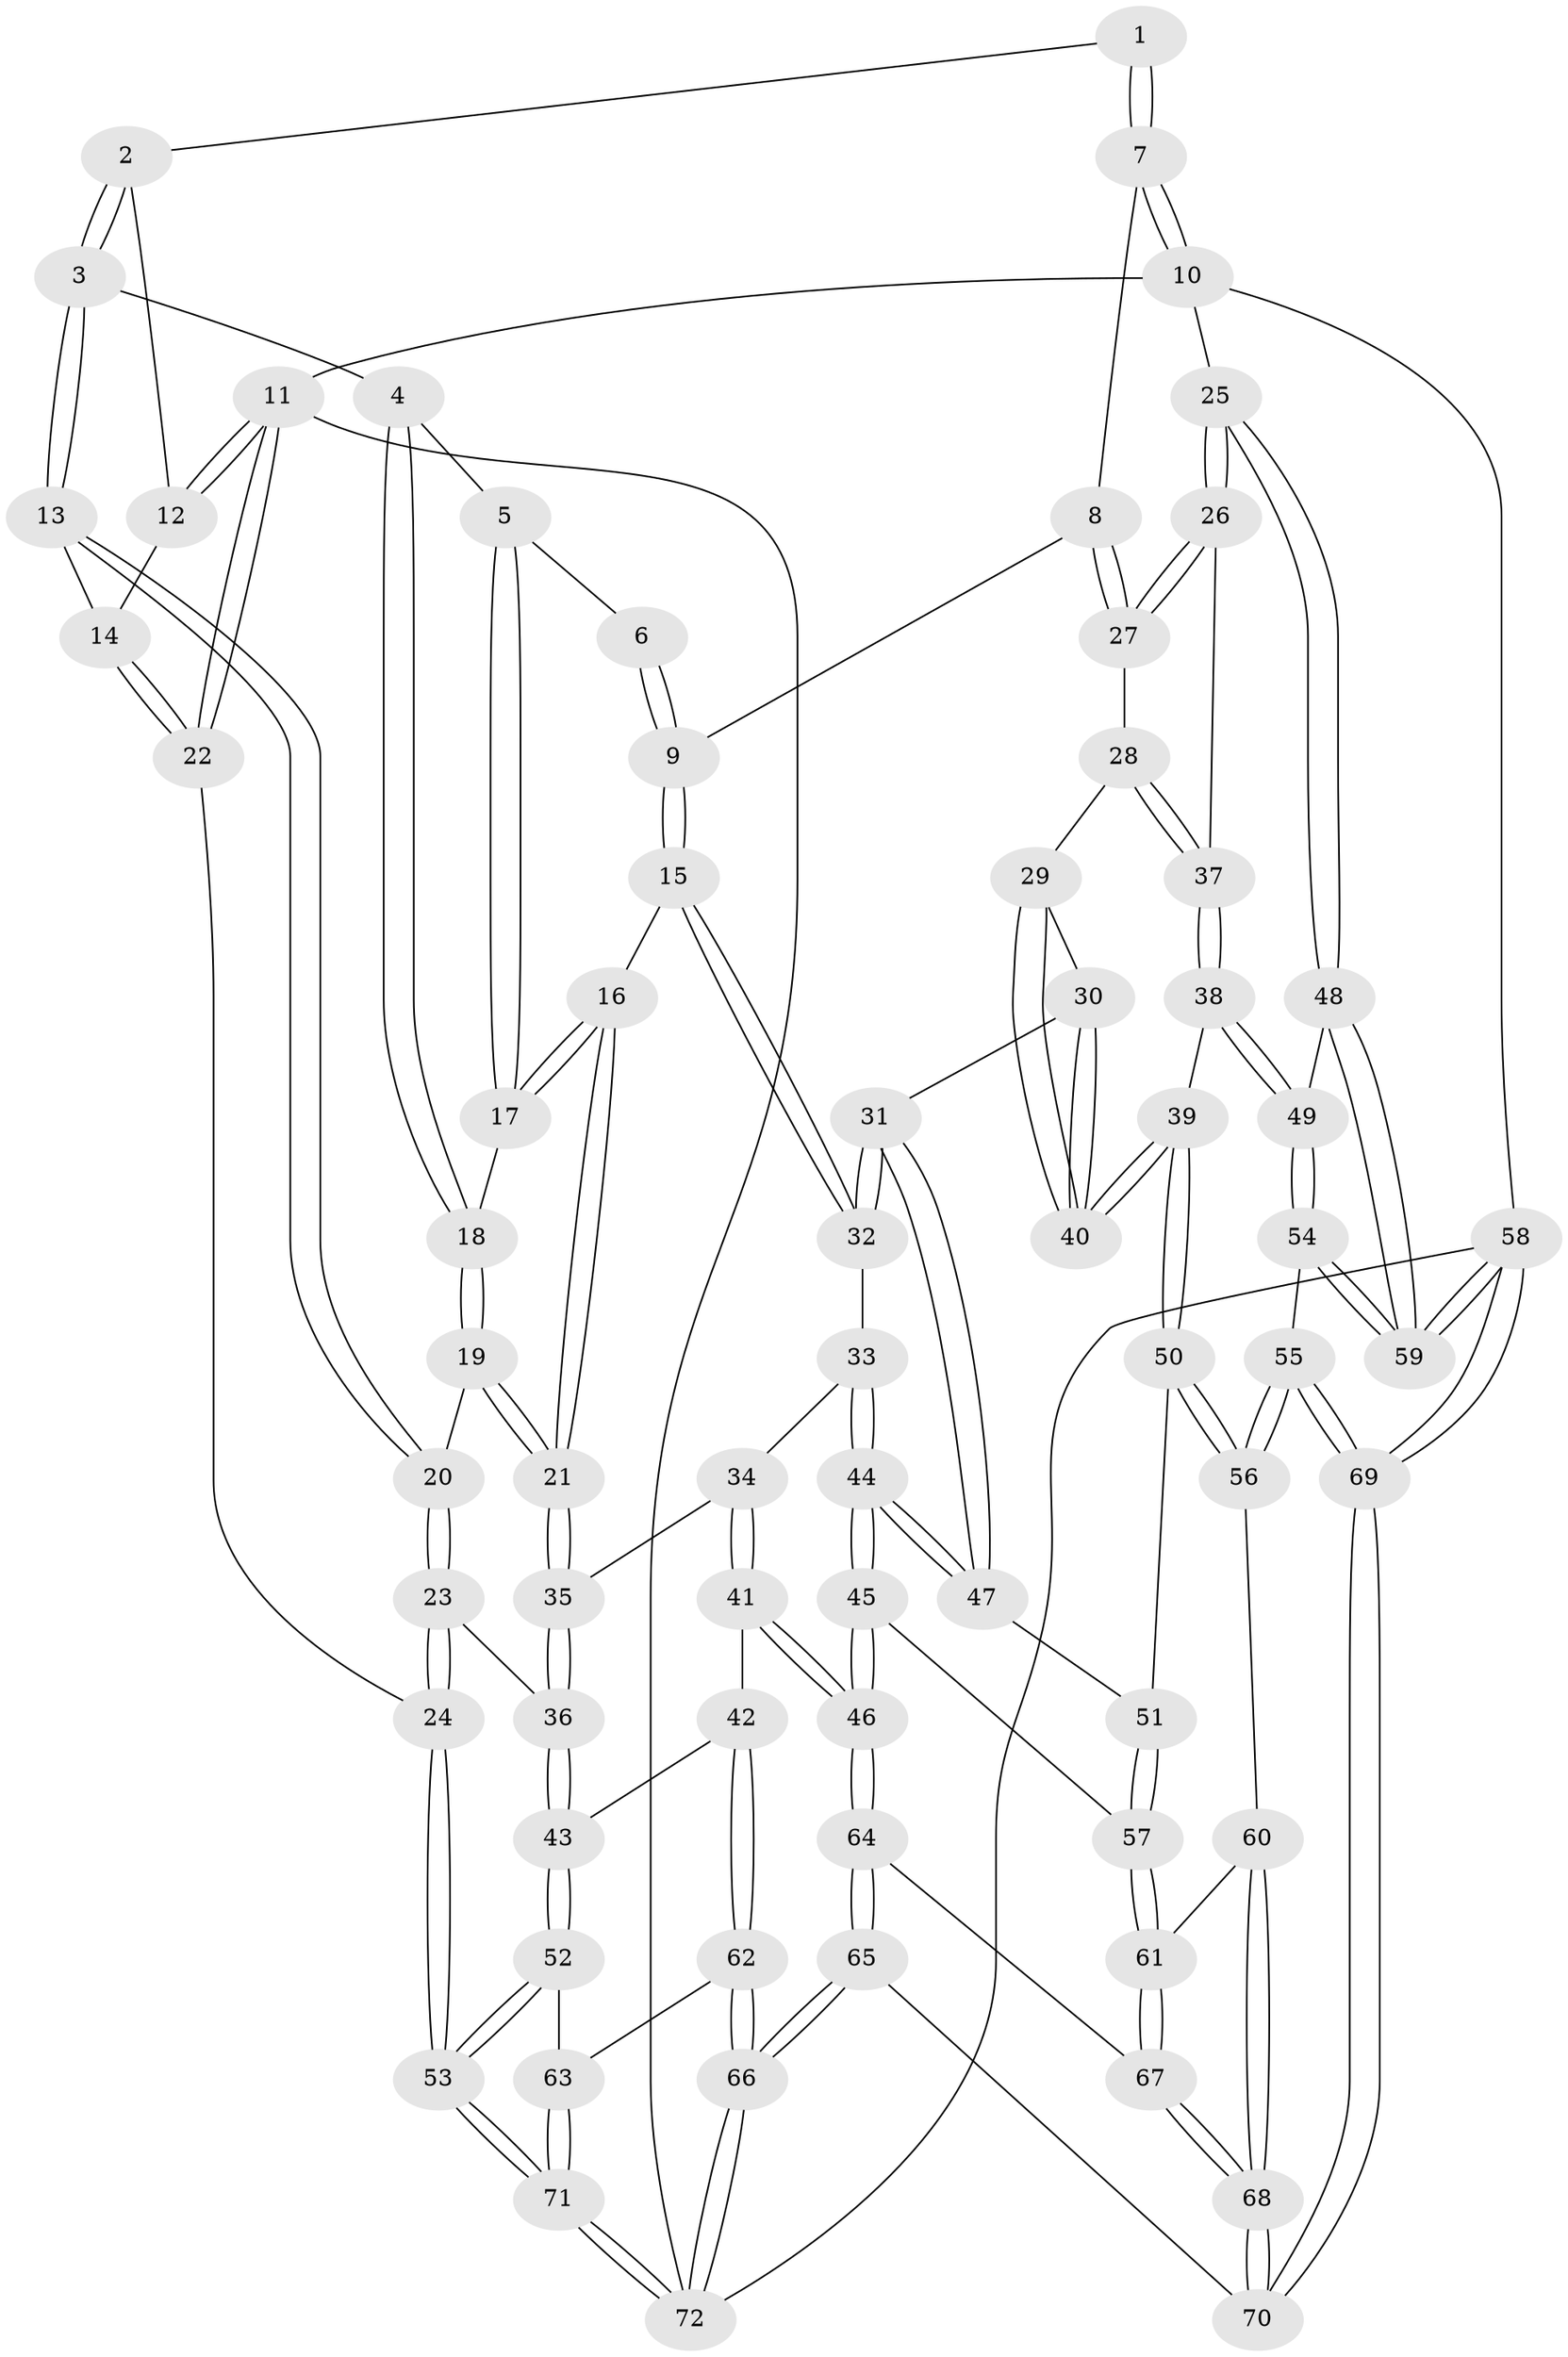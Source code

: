 // coarse degree distribution, {7: 0.09523809523809523, 3: 0.3333333333333333, 4: 0.23809523809523808, 6: 0.047619047619047616, 5: 0.23809523809523808, 2: 0.047619047619047616}
// Generated by graph-tools (version 1.1) at 2025/21/03/04/25 18:21:08]
// undirected, 72 vertices, 177 edges
graph export_dot {
graph [start="1"]
  node [color=gray90,style=filled];
  1 [pos="+0.611953918038139+0"];
  2 [pos="+0.1250376284594199+0"];
  3 [pos="+0.17645708198580357+0.000332318355130008"];
  4 [pos="+0.33285991415732646+0.1746639242366"];
  5 [pos="+0.5450037410239026+0.10943113844271944"];
  6 [pos="+0.6024135930051215+0.020896348782767422"];
  7 [pos="+1+0"];
  8 [pos="+0.6799919967199427+0.381017429860094"];
  9 [pos="+0.679773208159604+0.38101496877366725"];
  10 [pos="+1+0"];
  11 [pos="+0+0"];
  12 [pos="+0+0"];
  13 [pos="+0.16336315577748897+0.3579030054025519"];
  14 [pos="+0.05331281035860268+0.3847482199009661"];
  15 [pos="+0.6153719157164688+0.40071757397008523"];
  16 [pos="+0.5356085660527813+0.3295965998130877"];
  17 [pos="+0.49816634976049584+0.2572033017892696"];
  18 [pos="+0.36060462770982304+0.25406280663613273"];
  19 [pos="+0.2794767004424216+0.40527875396226515"];
  20 [pos="+0.23004969474396317+0.3890041577215323"];
  21 [pos="+0.2893531989045157+0.41780975914835566"];
  22 [pos="+0+0.49481889162909765"];
  23 [pos="+0.11296142316183794+0.5899756811120582"];
  24 [pos="+0+0.6168647764129355"];
  25 [pos="+1+0.4463834911512148"];
  26 [pos="+1+0.4441575000791958"];
  27 [pos="+0.7332535682487408+0.4132215607490056"];
  28 [pos="+0.7470691219621945+0.510540021016639"];
  29 [pos="+0.746706479404253+0.5114721700992183"];
  30 [pos="+0.6923239387518683+0.6110419435704015"];
  31 [pos="+0.6043676106869784+0.6123846163924906"];
  32 [pos="+0.5424649408749586+0.5226677404699279"];
  33 [pos="+0.4474293963478275+0.5436941112388248"];
  34 [pos="+0.3817162366272073+0.5283930622969707"];
  35 [pos="+0.3314483141453243+0.5116489508719022"];
  36 [pos="+0.2600026217128592+0.6074082906419935"];
  37 [pos="+0.7937709107441465+0.5584009244047737"];
  38 [pos="+0.8075862269723397+0.6601152907498227"];
  39 [pos="+0.7883870054494378+0.6654871319149158"];
  40 [pos="+0.7665069545260255+0.6505908806745127"];
  41 [pos="+0.37015937730471066+0.7751739048158147"];
  42 [pos="+0.3611035317472301+0.7730101689169006"];
  43 [pos="+0.25591027157537977+0.7110445343487917"];
  44 [pos="+0.4506846337899646+0.7335602785988156"];
  45 [pos="+0.43862533924626623+0.7649383326442817"];
  46 [pos="+0.40749692631583323+0.7893775450583876"];
  47 [pos="+0.6027048554066575+0.6650213807660064"];
  48 [pos="+1+0.4819852194422606"];
  49 [pos="+0.9131969749485133+0.6664311595163418"];
  50 [pos="+0.740337713943642+0.7380065496992796"];
  51 [pos="+0.6105015629080226+0.6877004964802007"];
  52 [pos="+0.17409933829202512+0.7720479883799553"];
  53 [pos="+0+0.7229892068381145"];
  54 [pos="+0.8966682878346064+0.8093199173150601"];
  55 [pos="+0.8084108863254129+0.8638055057274528"];
  56 [pos="+0.7397515230693996+0.7581637590315761"];
  57 [pos="+0.5915676288693557+0.7960039665967544"];
  58 [pos="+1+1"];
  59 [pos="+1+1"];
  60 [pos="+0.6121258921550482+0.8325181352891223"];
  61 [pos="+0.6119138482424434+0.8321987896410109"];
  62 [pos="+0.23155735861704116+0.9088164857441332"];
  63 [pos="+0.20651354266117689+0.8713639641371196"];
  64 [pos="+0.4163504038775094+0.8524484258535396"];
  65 [pos="+0.38413416030219416+1"];
  66 [pos="+0.30195916912944226+1"];
  67 [pos="+0.42335097687940143+0.8530621487857716"];
  68 [pos="+0.6185622901827884+0.885043303299786"];
  69 [pos="+0.6979678358974086+1"];
  70 [pos="+0.6968243411856381+1"];
  71 [pos="+0+1"];
  72 [pos="+0+1"];
  1 -- 2;
  1 -- 7;
  1 -- 7;
  2 -- 3;
  2 -- 3;
  2 -- 12;
  3 -- 4;
  3 -- 13;
  3 -- 13;
  4 -- 5;
  4 -- 18;
  4 -- 18;
  5 -- 6;
  5 -- 17;
  5 -- 17;
  6 -- 9;
  6 -- 9;
  7 -- 8;
  7 -- 10;
  7 -- 10;
  8 -- 9;
  8 -- 27;
  8 -- 27;
  9 -- 15;
  9 -- 15;
  10 -- 11;
  10 -- 25;
  10 -- 58;
  11 -- 12;
  11 -- 12;
  11 -- 22;
  11 -- 22;
  11 -- 72;
  12 -- 14;
  13 -- 14;
  13 -- 20;
  13 -- 20;
  14 -- 22;
  14 -- 22;
  15 -- 16;
  15 -- 32;
  15 -- 32;
  16 -- 17;
  16 -- 17;
  16 -- 21;
  16 -- 21;
  17 -- 18;
  18 -- 19;
  18 -- 19;
  19 -- 20;
  19 -- 21;
  19 -- 21;
  20 -- 23;
  20 -- 23;
  21 -- 35;
  21 -- 35;
  22 -- 24;
  23 -- 24;
  23 -- 24;
  23 -- 36;
  24 -- 53;
  24 -- 53;
  25 -- 26;
  25 -- 26;
  25 -- 48;
  25 -- 48;
  26 -- 27;
  26 -- 27;
  26 -- 37;
  27 -- 28;
  28 -- 29;
  28 -- 37;
  28 -- 37;
  29 -- 30;
  29 -- 40;
  29 -- 40;
  30 -- 31;
  30 -- 40;
  30 -- 40;
  31 -- 32;
  31 -- 32;
  31 -- 47;
  31 -- 47;
  32 -- 33;
  33 -- 34;
  33 -- 44;
  33 -- 44;
  34 -- 35;
  34 -- 41;
  34 -- 41;
  35 -- 36;
  35 -- 36;
  36 -- 43;
  36 -- 43;
  37 -- 38;
  37 -- 38;
  38 -- 39;
  38 -- 49;
  38 -- 49;
  39 -- 40;
  39 -- 40;
  39 -- 50;
  39 -- 50;
  41 -- 42;
  41 -- 46;
  41 -- 46;
  42 -- 43;
  42 -- 62;
  42 -- 62;
  43 -- 52;
  43 -- 52;
  44 -- 45;
  44 -- 45;
  44 -- 47;
  44 -- 47;
  45 -- 46;
  45 -- 46;
  45 -- 57;
  46 -- 64;
  46 -- 64;
  47 -- 51;
  48 -- 49;
  48 -- 59;
  48 -- 59;
  49 -- 54;
  49 -- 54;
  50 -- 51;
  50 -- 56;
  50 -- 56;
  51 -- 57;
  51 -- 57;
  52 -- 53;
  52 -- 53;
  52 -- 63;
  53 -- 71;
  53 -- 71;
  54 -- 55;
  54 -- 59;
  54 -- 59;
  55 -- 56;
  55 -- 56;
  55 -- 69;
  55 -- 69;
  56 -- 60;
  57 -- 61;
  57 -- 61;
  58 -- 59;
  58 -- 59;
  58 -- 69;
  58 -- 69;
  58 -- 72;
  60 -- 61;
  60 -- 68;
  60 -- 68;
  61 -- 67;
  61 -- 67;
  62 -- 63;
  62 -- 66;
  62 -- 66;
  63 -- 71;
  63 -- 71;
  64 -- 65;
  64 -- 65;
  64 -- 67;
  65 -- 66;
  65 -- 66;
  65 -- 70;
  66 -- 72;
  66 -- 72;
  67 -- 68;
  67 -- 68;
  68 -- 70;
  68 -- 70;
  69 -- 70;
  69 -- 70;
  71 -- 72;
  71 -- 72;
}
